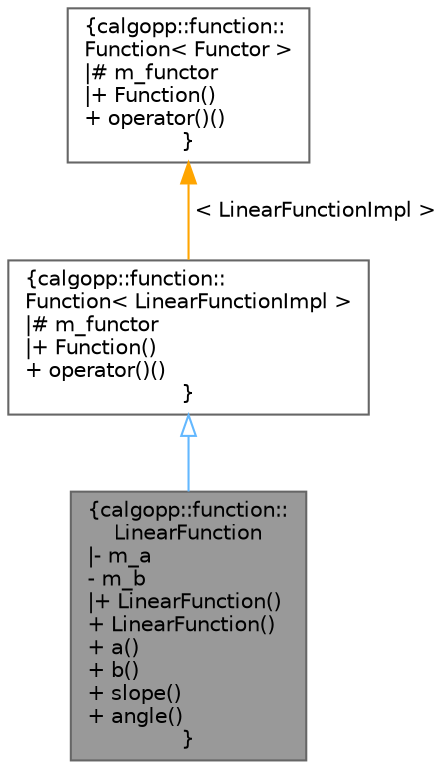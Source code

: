 digraph "calgopp::function::LinearFunction"
{
 // LATEX_PDF_SIZE
  bgcolor="transparent";
  edge [fontname=Helvetica,fontsize=10,labelfontname=Helvetica,labelfontsize=10];
  node [fontname=Helvetica,fontsize=10,shape=box,height=0.2,width=0.4];
  Node1 [label="{calgopp::function::\lLinearFunction\n|- m_a\l- m_b\l|+ LinearFunction()\l+ LinearFunction()\l+ a()\l+ b()\l+ slope()\l+ angle()\l}",height=0.2,width=0.4,color="gray40", fillcolor="grey60", style="filled", fontcolor="black",tooltip=" "];
  Node2 -> Node1 [dir="back",color="steelblue1",style="solid",arrowtail="onormal"];
  Node2 [label="{calgopp::function::\lFunction\< LinearFunctionImpl \>\n|# m_functor\l|+ Function()\l+ operator()()\l}",height=0.2,width=0.4,color="gray40", fillcolor="white", style="filled",URL="$classcalgopp_1_1function_1_1Function.html",tooltip=" "];
  Node3 -> Node2 [dir="back",color="orange",style="solid",label=" \< LinearFunctionImpl \>" ];
  Node3 [label="{calgopp::function::\lFunction\< Functor \>\n|# m_functor\l|+ Function()\l+ operator()()\l}",height=0.2,width=0.4,color="gray40", fillcolor="white", style="filled",URL="$classcalgopp_1_1function_1_1Function.html",tooltip=" "];
}
